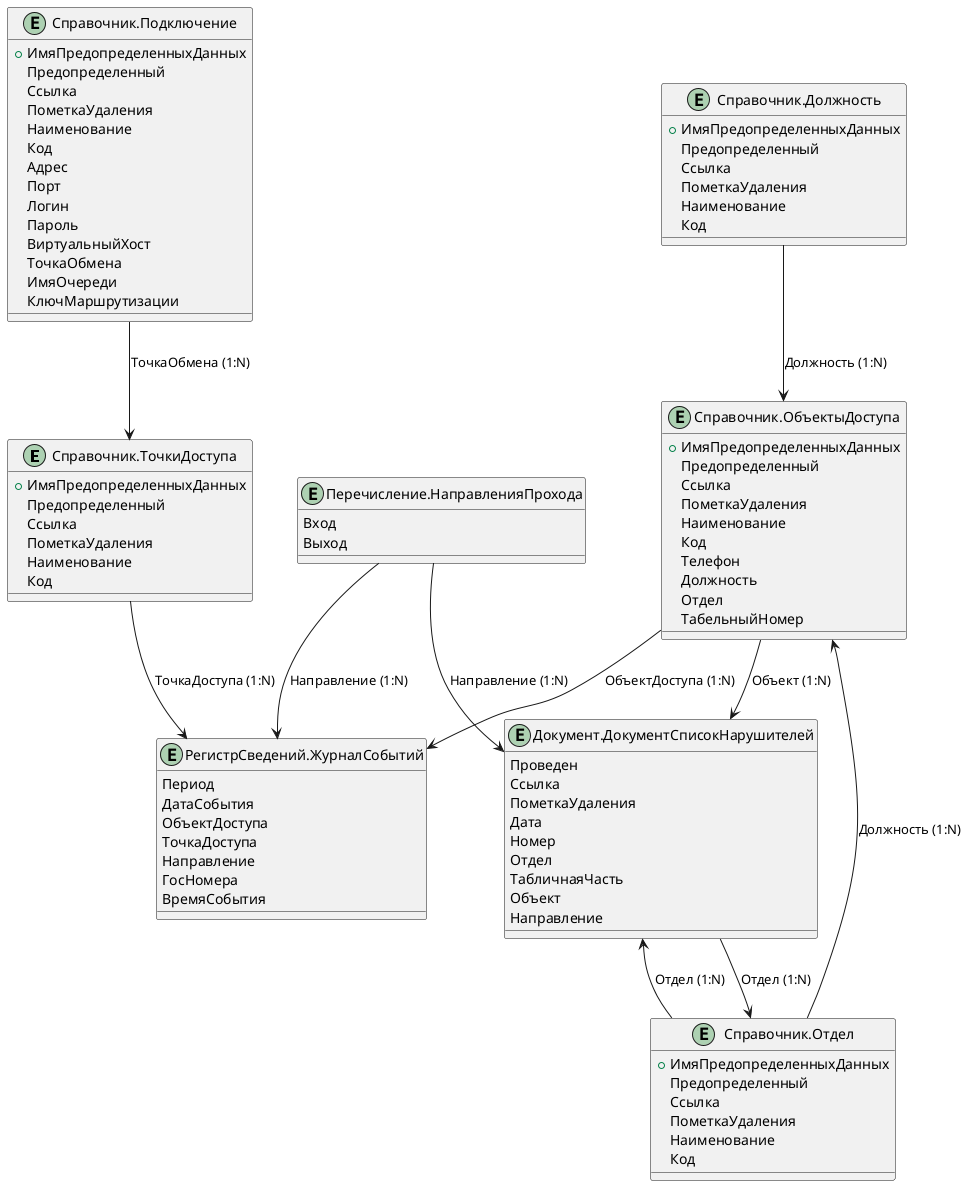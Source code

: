 @startuml

' Установка стилей для сущностей
skinparam entityStyle rectangular
skinparam entityFontColor black
skinparam entityAttributeFontColor black

' Определение сущностей (Entities)
entity "Справочник.ТочкиДоступа" as ТочкиДоступа {
    +ИмяПредопределенныхДанных
    Предопределенный
    Ссылка
    ПометкаУдаления
    Наименование
    Код
}

entity "Справочник.ОбъектыДоступа" as ОбъектыДоступа {
    +ИмяПредопределенныхДанных
    Предопределенный
    Ссылка
    ПометкаУдаления
    Наименование
    Код
    Телефон
    Должность
    Отдел
    ТабельныйНомер
}

entity "Справочник.Должность" as Должность {
    +ИмяПредопределенныхДанных
    Предопределенный
    Ссылка
    ПометкаУдаления
    Наименование
    Код
}

entity "Справочник.Отдел" as Отдел {
    +ИмяПредопределенныхДанных
    Предопределенный
    Ссылка
    ПометкаУдаления
    Наименование
    Код
}

entity "Справочник.Подключение" as Подключение {
    +ИмяПредопределенныхДанных
    Предопределенный
    Ссылка
    ПометкаУдаления
    Наименование
    Код
    Адрес
    Порт
    Логин
    Пароль
    ВиртуальныйХост
    ТочкаОбмена
    ИмяОчереди
    КлючМаршрутизации
}

entity "Документ.ДокументСписокНарушителей" as ДокументСписокНарушителей {
    Проведен
    Ссылка
    ПометкаУдаления
    Дата
    Номер
    Отдел
    ТабличнаяЧасть
    Объект
    Направление
}

entity "Перечисление.НаправленияПрохода" as НаправленияПрохода {
    Вход
    Выход
}

entity "РегистрСведений.ЖурналСобытий" as ЖурналСобытий {
    Период
    ДатаСобытия
    ОбъектДоступа
    ТочкаДоступа
    Направление
    ГосНомера
    ВремяСобытия
}

' Связи между сущностями (Relationships)
ДокументСписокНарушителей --> Отдел : "Отдел (1:N)"
ОбъектыДоступа --> ДокументСписокНарушителей : "Объект (1:N)"
ОбъектыДоступа --> ЖурналСобытий : "ОбъектДоступа (1:N)"
ТочкиДоступа --> ЖурналСобытий : "ТочкаДоступа (1:N)"
НаправленияПрохода --> ДокументСписокНарушителей : "Направление (1:N)"
НаправленияПрохода --> ЖурналСобытий : "Направление (1:N)"
Отдел --> ОбъектыДоступа : "Должность (1:N)"
Отдел --> ДокументСписокНарушителей : "Отдел (1:N)"
Должность --> ОбъектыДоступа : "Должность (1:N)"
Подключение --> ТочкиДоступа : "ТочкаОбмена (1:N)"

@enduml
